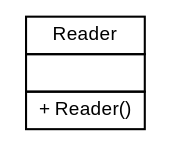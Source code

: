 #!/usr/local/bin/dot
#
# Class diagram 
# Generated by UMLGraph version 5.1 (http://www.umlgraph.org/)
#

digraph G {
	edge [fontname="arial",fontsize=10,labelfontname="arial",labelfontsize=10];
	node [fontname="arial",fontsize=10,shape=plaintext];
	nodesep=0.25;
	ranksep=0.5;
	// es.upm.dit.gsi.beast.reader.Reader
	c585 [label=<<table title="es.upm.dit.gsi.beast.reader.Reader" border="0" cellborder="1" cellspacing="0" cellpadding="2" port="p" href="./Reader.html">
		<tr><td><table border="0" cellspacing="0" cellpadding="1">
<tr><td align="center" balign="center"> Reader </td></tr>
		</table></td></tr>
		<tr><td><table border="0" cellspacing="0" cellpadding="1">
<tr><td align="left" balign="left">  </td></tr>
		</table></td></tr>
		<tr><td><table border="0" cellspacing="0" cellpadding="1">
<tr><td align="left" balign="left"> + Reader() </td></tr>
		</table></td></tr>
		</table>>, fontname="arial", fontcolor="black", fontsize=9.0];
}

